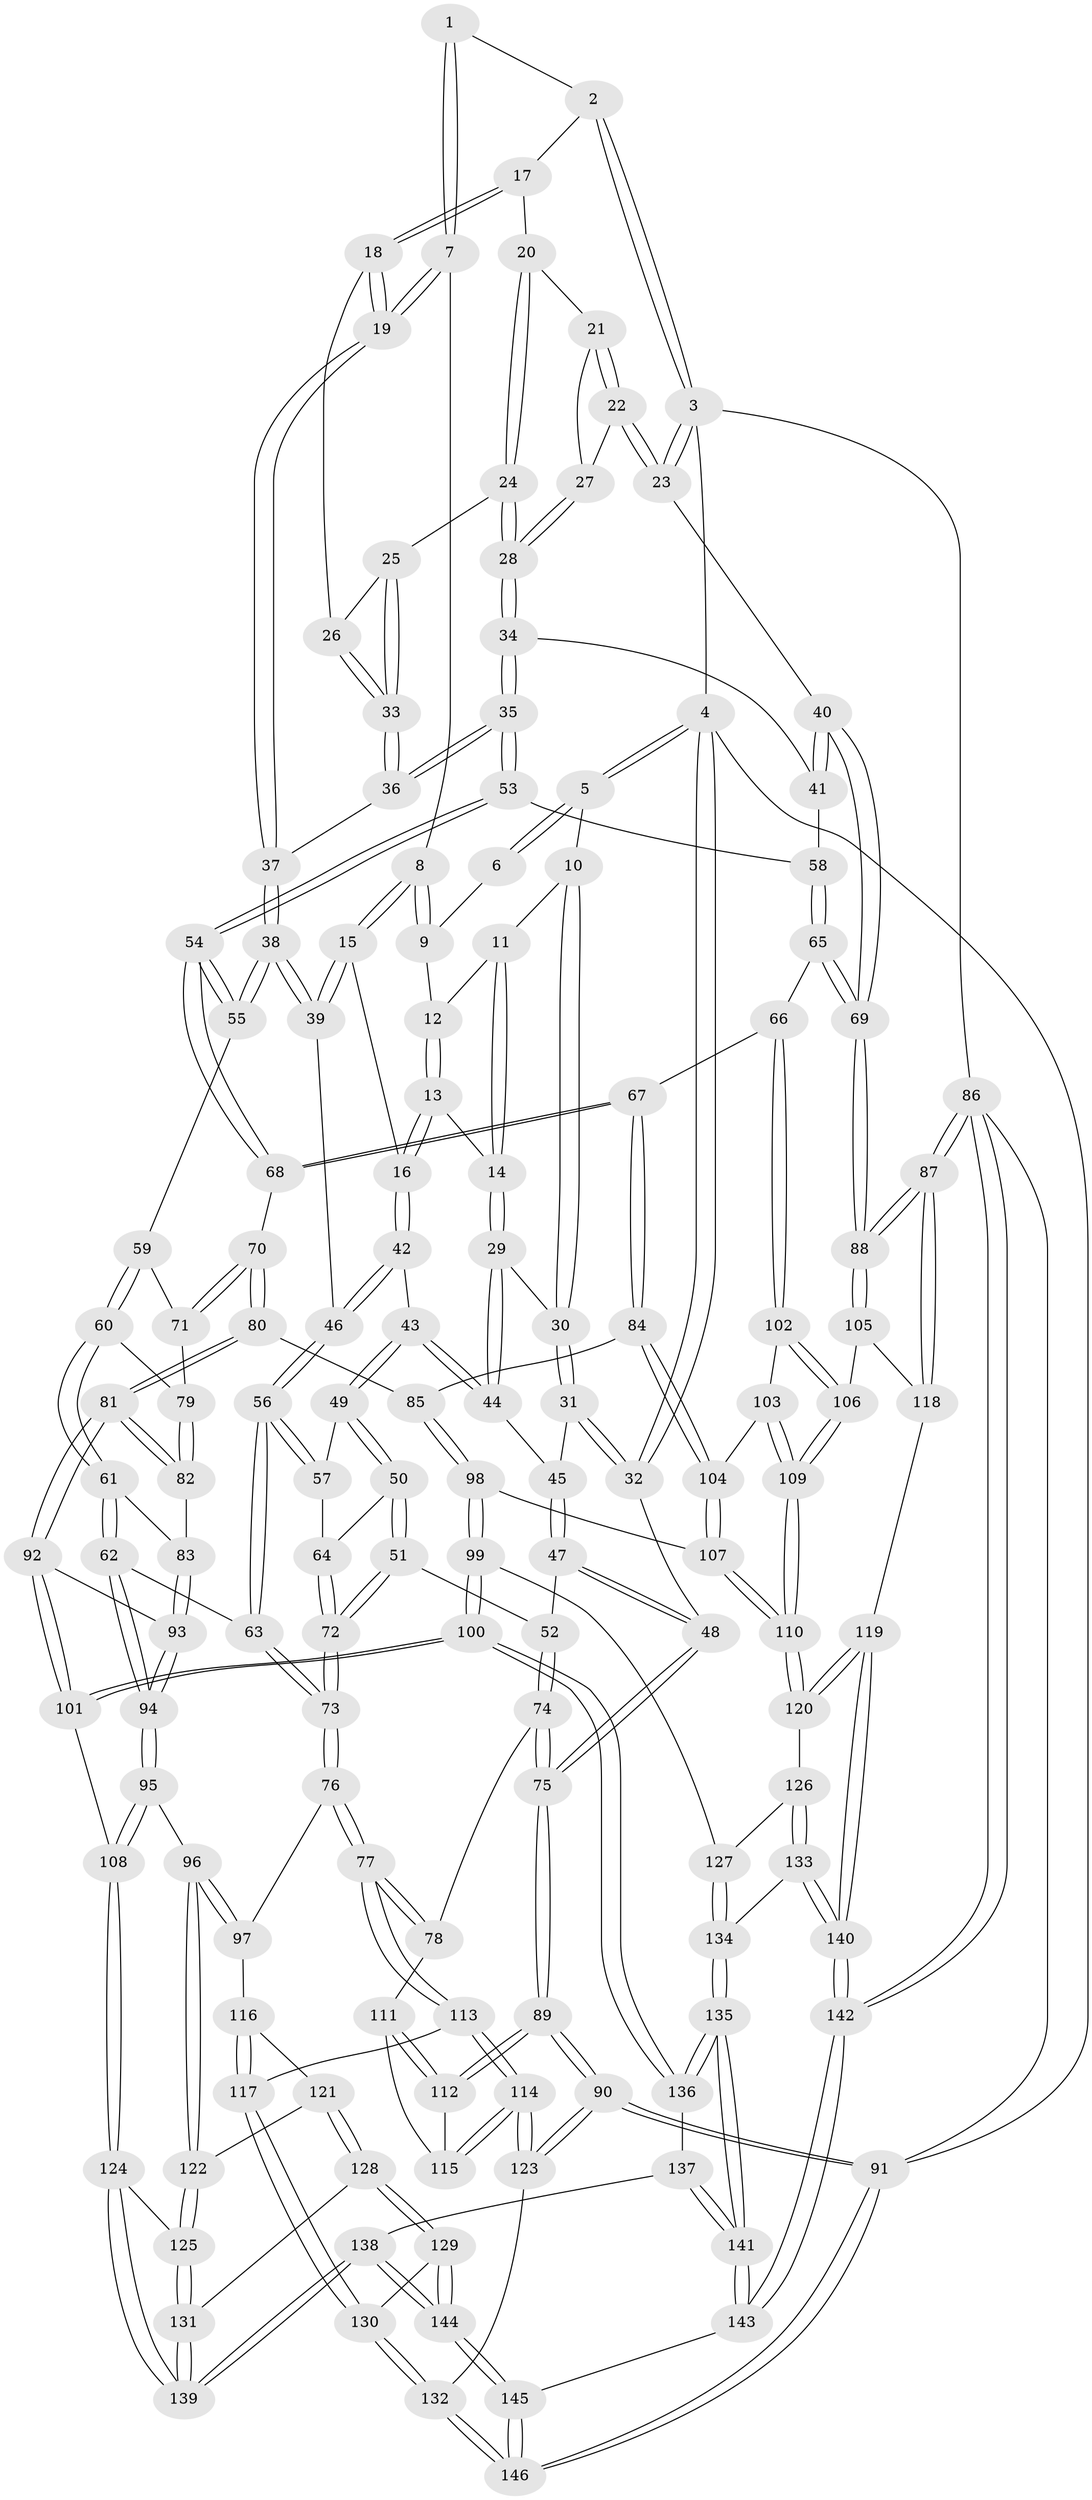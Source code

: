 // Generated by graph-tools (version 1.1) at 2025/16/03/09/25 04:16:49]
// undirected, 146 vertices, 362 edges
graph export_dot {
graph [start="1"]
  node [color=gray90,style=filled];
  1 [pos="+0.5394615267925844+0"];
  2 [pos="+0.6540878281693241+0"];
  3 [pos="+1+0"];
  4 [pos="+0+0"];
  5 [pos="+0+0"];
  6 [pos="+0.4114329380981719+0"];
  7 [pos="+0.48447048427015105+0.1411379997743137"];
  8 [pos="+0.3578777347344375+0.12668858729013588"];
  9 [pos="+0.3639503177511183+0"];
  10 [pos="+0+0"];
  11 [pos="+0.10228817661487007+0"];
  12 [pos="+0.21512578088481976+0.07817535455842033"];
  13 [pos="+0.20901430414553018+0.1141596336279451"];
  14 [pos="+0.14971031509891713+0.15407080563051748"];
  15 [pos="+0.3468233582626466+0.15559182322795523"];
  16 [pos="+0.3120033435416029+0.1769737174783826"];
  17 [pos="+0.6660484729834137+0"];
  18 [pos="+0.5493935632359804+0.20867161658535074"];
  19 [pos="+0.5347745547416297+0.2265534180761373"];
  20 [pos="+0.6682635035811597+0"];
  21 [pos="+0.7406224150151528+0"];
  22 [pos="+0.967138952049252+0.11715067583289887"];
  23 [pos="+1+0.027025143893567888"];
  24 [pos="+0.7168991266392968+0.11465565007523805"];
  25 [pos="+0.7107206514724037+0.13230098176586239"];
  26 [pos="+0.6212896815994466+0.1873481777230837"];
  27 [pos="+0.8899600247822531+0.14277947873458752"];
  28 [pos="+0.8437123114593188+0.18888779117371432"];
  29 [pos="+0.14747110769206778+0.15763079317638218"];
  30 [pos="+0.12907272580615262+0.15712617991146677"];
  31 [pos="+0.015241360958651693+0.16420152856814063"];
  32 [pos="+0+0.014026838141803565"];
  33 [pos="+0.7058590968532735+0.25227975338799213"];
  34 [pos="+0.8426498659949223+0.20520852788450175"];
  35 [pos="+0.744917163947694+0.32836650993002936"];
  36 [pos="+0.7065237100005252+0.261604052977622"];
  37 [pos="+0.5341782085384688+0.22913136491321467"];
  38 [pos="+0.4922229316676749+0.295690529028553"];
  39 [pos="+0.4884285775714603+0.29527500506374377"];
  40 [pos="+1+0.1937952263103195"];
  41 [pos="+0.9323739385348624+0.28458180905430613"];
  42 [pos="+0.2823786376889114+0.22680016417718157"];
  43 [pos="+0.21922030773679566+0.2628249876959057"];
  44 [pos="+0.17436386345594715+0.23065911615710866"];
  45 [pos="+0.0886351705073168+0.2668125324646748"];
  46 [pos="+0.37854049774274084+0.33620414884880556"];
  47 [pos="+0.06637878674814776+0.33157351450264383"];
  48 [pos="+0+0.20395559494970733"];
  49 [pos="+0.21449413379426946+0.321315040847492"];
  50 [pos="+0.11711203864391218+0.38642700763482213"];
  51 [pos="+0.1026032076045012+0.39073058034084474"];
  52 [pos="+0.10037908058886583+0.39057208589582765"];
  53 [pos="+0.744966374145202+0.33462932500290193"];
  54 [pos="+0.6940346810852908+0.3908858681872094"];
  55 [pos="+0.5028815867565168+0.3131823744003963"];
  56 [pos="+0.3269418405424015+0.3962537730150855"];
  57 [pos="+0.28479414052946656+0.38563136832297873"];
  58 [pos="+0.8654885174928176+0.37352599830608973"];
  59 [pos="+0.49566722113250544+0.40734334826257307"];
  60 [pos="+0.45257956506838737+0.473726983394542"];
  61 [pos="+0.42467968189050315+0.5115737039208311"];
  62 [pos="+0.397369006685554+0.5172979451934167"];
  63 [pos="+0.3626490772754013+0.5075171470921507"];
  64 [pos="+0.22153610434325283+0.44642893841790426"];
  65 [pos="+0.9544204443814287+0.5127873270991931"];
  66 [pos="+0.8998747953928576+0.5391924662678386"];
  67 [pos="+0.7472618712046869+0.5272359549884921"];
  68 [pos="+0.689327902426005+0.43726614966617294"];
  69 [pos="+1+0.5405977099405855"];
  70 [pos="+0.6354488236946291+0.4699266515239403"];
  71 [pos="+0.5711443370327329+0.46979304564804264"];
  72 [pos="+0.2113469928283196+0.5792607106728201"];
  73 [pos="+0.215574855535289+0.5995596836098059"];
  74 [pos="+0+0.5028443922375798"];
  75 [pos="+0+0.5324726354291468"];
  76 [pos="+0.21454520338750974+0.6014791952110465"];
  77 [pos="+0.21430542071809933+0.6015975962767115"];
  78 [pos="+0.14947619256245395+0.6026742794747719"];
  79 [pos="+0.5565681124721018+0.487434236910786"];
  80 [pos="+0.5889220619860471+0.5841403288468332"];
  81 [pos="+0.5578775000808873+0.5919421811539922"];
  82 [pos="+0.5178229632514036+0.548919036935722"];
  83 [pos="+0.4473372970972469+0.5235898816800791"];
  84 [pos="+0.7125224578097996+0.6021448966544689"];
  85 [pos="+0.6113436227927219+0.5936846185295687"];
  86 [pos="+1+1"];
  87 [pos="+1+0.756061483431047"];
  88 [pos="+1+0.6830826772890424"];
  89 [pos="+0+0.69569824546384"];
  90 [pos="+0+1"];
  91 [pos="+0+1"];
  92 [pos="+0.5444248172802191+0.6238228831250222"];
  93 [pos="+0.4781844688843231+0.626159116978161"];
  94 [pos="+0.41587319862224187+0.6600506926522095"];
  95 [pos="+0.4043200536259692+0.7044575718711846"];
  96 [pos="+0.3897026296365219+0.7107036398469374"];
  97 [pos="+0.255868666404835+0.639539975257682"];
  98 [pos="+0.6397538184837264+0.7311535274088087"];
  99 [pos="+0.6130930335410532+0.7592862361087384"];
  100 [pos="+0.5858010874545658+0.7676824886387905"];
  101 [pos="+0.5453674499951096+0.7530380771284066"];
  102 [pos="+0.8713499074498441+0.6055839144925146"];
  103 [pos="+0.7602580202726197+0.6581665680382424"];
  104 [pos="+0.7175240418210348+0.6307191725093556"];
  105 [pos="+0.874065436663673+0.7064845185392886"];
  106 [pos="+0.8608108083334719+0.7010574779364988"];
  107 [pos="+0.6625912335752034+0.715449289788006"];
  108 [pos="+0.5444856881455284+0.7532053272854348"];
  109 [pos="+0.8078870056908442+0.7331841730344915"];
  110 [pos="+0.7995614939041542+0.754101380141338"];
  111 [pos="+0.09599897886656186+0.6548142832856044"];
  112 [pos="+0+0.6887143842597921"];
  113 [pos="+0.1724550913844868+0.7774870782785668"];
  114 [pos="+0.10802022055383265+0.8068371025549786"];
  115 [pos="+0.08433256943299683+0.7388999174756324"];
  116 [pos="+0.27394405476034817+0.7602621368088402"];
  117 [pos="+0.2198665367620426+0.8023517231675041"];
  118 [pos="+0.9548665250165516+0.8475760055475982"];
  119 [pos="+0.8732766275575277+0.894312851306412"];
  120 [pos="+0.7993567184744003+0.8000578350010699"];
  121 [pos="+0.34401495373096047+0.7799050372982667"];
  122 [pos="+0.3821036617257796+0.7285366114337076"];
  123 [pos="+0.05846167828952694+0.8724739701216211"];
  124 [pos="+0.46887896262838413+0.846258856295134"];
  125 [pos="+0.42990129181015324+0.8319528589998981"];
  126 [pos="+0.7385195335980856+0.8132862662138267"];
  127 [pos="+0.6670419661636102+0.7914638675159136"];
  128 [pos="+0.33188694167958016+0.8531726382407798"];
  129 [pos="+0.30841645143861796+0.8852159827953767"];
  130 [pos="+0.2831167677328061+0.8982159328282705"];
  131 [pos="+0.3322609512668628+0.8531410391765503"];
  132 [pos="+0.25150949386641+0.9527702524957684"];
  133 [pos="+0.7095160440516034+0.8812373535017463"];
  134 [pos="+0.6891292028810058+0.882310478685862"];
  135 [pos="+0.6301339132892071+0.9122693277357186"];
  136 [pos="+0.5877494845040712+0.7850484899960192"];
  137 [pos="+0.5414732264253639+0.8872531544751768"];
  138 [pos="+0.46671989805776876+0.8890209013208471"];
  139 [pos="+0.4666515510912356+0.8884048145520562"];
  140 [pos="+0.8363425770479129+0.9947231206415347"];
  141 [pos="+0.6059039150610886+1"];
  142 [pos="+0.7978567445956747+1"];
  143 [pos="+0.5945359628991741+1"];
  144 [pos="+0.45434840448527436+0.9533772985236925"];
  145 [pos="+0.5354270169601775+1"];
  146 [pos="+0.2698591900298287+1"];
  1 -- 2;
  1 -- 7;
  1 -- 7;
  2 -- 3;
  2 -- 3;
  2 -- 17;
  3 -- 4;
  3 -- 23;
  3 -- 23;
  3 -- 86;
  4 -- 5;
  4 -- 5;
  4 -- 32;
  4 -- 32;
  4 -- 91;
  5 -- 6;
  5 -- 6;
  5 -- 10;
  6 -- 9;
  7 -- 8;
  7 -- 19;
  7 -- 19;
  8 -- 9;
  8 -- 9;
  8 -- 15;
  8 -- 15;
  9 -- 12;
  10 -- 11;
  10 -- 30;
  10 -- 30;
  11 -- 12;
  11 -- 14;
  11 -- 14;
  12 -- 13;
  12 -- 13;
  13 -- 14;
  13 -- 16;
  13 -- 16;
  14 -- 29;
  14 -- 29;
  15 -- 16;
  15 -- 39;
  15 -- 39;
  16 -- 42;
  16 -- 42;
  17 -- 18;
  17 -- 18;
  17 -- 20;
  18 -- 19;
  18 -- 19;
  18 -- 26;
  19 -- 37;
  19 -- 37;
  20 -- 21;
  20 -- 24;
  20 -- 24;
  21 -- 22;
  21 -- 22;
  21 -- 27;
  22 -- 23;
  22 -- 23;
  22 -- 27;
  23 -- 40;
  24 -- 25;
  24 -- 28;
  24 -- 28;
  25 -- 26;
  25 -- 33;
  25 -- 33;
  26 -- 33;
  26 -- 33;
  27 -- 28;
  27 -- 28;
  28 -- 34;
  28 -- 34;
  29 -- 30;
  29 -- 44;
  29 -- 44;
  30 -- 31;
  30 -- 31;
  31 -- 32;
  31 -- 32;
  31 -- 45;
  32 -- 48;
  33 -- 36;
  33 -- 36;
  34 -- 35;
  34 -- 35;
  34 -- 41;
  35 -- 36;
  35 -- 36;
  35 -- 53;
  35 -- 53;
  36 -- 37;
  37 -- 38;
  37 -- 38;
  38 -- 39;
  38 -- 39;
  38 -- 55;
  38 -- 55;
  39 -- 46;
  40 -- 41;
  40 -- 41;
  40 -- 69;
  40 -- 69;
  41 -- 58;
  42 -- 43;
  42 -- 46;
  42 -- 46;
  43 -- 44;
  43 -- 44;
  43 -- 49;
  43 -- 49;
  44 -- 45;
  45 -- 47;
  45 -- 47;
  46 -- 56;
  46 -- 56;
  47 -- 48;
  47 -- 48;
  47 -- 52;
  48 -- 75;
  48 -- 75;
  49 -- 50;
  49 -- 50;
  49 -- 57;
  50 -- 51;
  50 -- 51;
  50 -- 64;
  51 -- 52;
  51 -- 72;
  51 -- 72;
  52 -- 74;
  52 -- 74;
  53 -- 54;
  53 -- 54;
  53 -- 58;
  54 -- 55;
  54 -- 55;
  54 -- 68;
  54 -- 68;
  55 -- 59;
  56 -- 57;
  56 -- 57;
  56 -- 63;
  56 -- 63;
  57 -- 64;
  58 -- 65;
  58 -- 65;
  59 -- 60;
  59 -- 60;
  59 -- 71;
  60 -- 61;
  60 -- 61;
  60 -- 79;
  61 -- 62;
  61 -- 62;
  61 -- 83;
  62 -- 63;
  62 -- 94;
  62 -- 94;
  63 -- 73;
  63 -- 73;
  64 -- 72;
  64 -- 72;
  65 -- 66;
  65 -- 69;
  65 -- 69;
  66 -- 67;
  66 -- 102;
  66 -- 102;
  67 -- 68;
  67 -- 68;
  67 -- 84;
  67 -- 84;
  68 -- 70;
  69 -- 88;
  69 -- 88;
  70 -- 71;
  70 -- 71;
  70 -- 80;
  70 -- 80;
  71 -- 79;
  72 -- 73;
  72 -- 73;
  73 -- 76;
  73 -- 76;
  74 -- 75;
  74 -- 75;
  74 -- 78;
  75 -- 89;
  75 -- 89;
  76 -- 77;
  76 -- 77;
  76 -- 97;
  77 -- 78;
  77 -- 78;
  77 -- 113;
  77 -- 113;
  78 -- 111;
  79 -- 82;
  79 -- 82;
  80 -- 81;
  80 -- 81;
  80 -- 85;
  81 -- 82;
  81 -- 82;
  81 -- 92;
  81 -- 92;
  82 -- 83;
  83 -- 93;
  83 -- 93;
  84 -- 85;
  84 -- 104;
  84 -- 104;
  85 -- 98;
  85 -- 98;
  86 -- 87;
  86 -- 87;
  86 -- 142;
  86 -- 142;
  86 -- 91;
  87 -- 88;
  87 -- 88;
  87 -- 118;
  87 -- 118;
  88 -- 105;
  88 -- 105;
  89 -- 90;
  89 -- 90;
  89 -- 112;
  89 -- 112;
  90 -- 91;
  90 -- 91;
  90 -- 123;
  90 -- 123;
  91 -- 146;
  91 -- 146;
  92 -- 93;
  92 -- 101;
  92 -- 101;
  93 -- 94;
  93 -- 94;
  94 -- 95;
  94 -- 95;
  95 -- 96;
  95 -- 108;
  95 -- 108;
  96 -- 97;
  96 -- 97;
  96 -- 122;
  96 -- 122;
  97 -- 116;
  98 -- 99;
  98 -- 99;
  98 -- 107;
  99 -- 100;
  99 -- 100;
  99 -- 127;
  100 -- 101;
  100 -- 101;
  100 -- 136;
  100 -- 136;
  101 -- 108;
  102 -- 103;
  102 -- 106;
  102 -- 106;
  103 -- 104;
  103 -- 109;
  103 -- 109;
  104 -- 107;
  104 -- 107;
  105 -- 106;
  105 -- 118;
  106 -- 109;
  106 -- 109;
  107 -- 110;
  107 -- 110;
  108 -- 124;
  108 -- 124;
  109 -- 110;
  109 -- 110;
  110 -- 120;
  110 -- 120;
  111 -- 112;
  111 -- 112;
  111 -- 115;
  112 -- 115;
  113 -- 114;
  113 -- 114;
  113 -- 117;
  114 -- 115;
  114 -- 115;
  114 -- 123;
  114 -- 123;
  116 -- 117;
  116 -- 117;
  116 -- 121;
  117 -- 130;
  117 -- 130;
  118 -- 119;
  119 -- 120;
  119 -- 120;
  119 -- 140;
  119 -- 140;
  120 -- 126;
  121 -- 122;
  121 -- 128;
  121 -- 128;
  122 -- 125;
  122 -- 125;
  123 -- 132;
  124 -- 125;
  124 -- 139;
  124 -- 139;
  125 -- 131;
  125 -- 131;
  126 -- 127;
  126 -- 133;
  126 -- 133;
  127 -- 134;
  127 -- 134;
  128 -- 129;
  128 -- 129;
  128 -- 131;
  129 -- 130;
  129 -- 144;
  129 -- 144;
  130 -- 132;
  130 -- 132;
  131 -- 139;
  131 -- 139;
  132 -- 146;
  132 -- 146;
  133 -- 134;
  133 -- 140;
  133 -- 140;
  134 -- 135;
  134 -- 135;
  135 -- 136;
  135 -- 136;
  135 -- 141;
  135 -- 141;
  136 -- 137;
  137 -- 138;
  137 -- 141;
  137 -- 141;
  138 -- 139;
  138 -- 139;
  138 -- 144;
  138 -- 144;
  140 -- 142;
  140 -- 142;
  141 -- 143;
  141 -- 143;
  142 -- 143;
  142 -- 143;
  143 -- 145;
  144 -- 145;
  144 -- 145;
  145 -- 146;
  145 -- 146;
}
